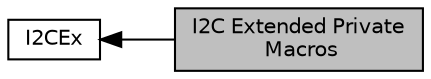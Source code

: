 digraph "I2C Extended Private Macros"
{
  edge [fontname="Helvetica",fontsize="10",labelfontname="Helvetica",labelfontsize="10"];
  node [fontname="Helvetica",fontsize="10",shape=box];
  rankdir=LR;
  Node2 [label="I2CEx",height=0.2,width=0.4,color="black", fillcolor="white", style="filled",URL="$group___i2_c_ex.html",tooltip="I2C Extended HAL module driver."];
  Node1 [label="I2C Extended Private\l Macros",height=0.2,width=0.4,color="black", fillcolor="grey75", style="filled", fontcolor="black",tooltip=" "];
  Node2->Node1 [shape=plaintext, dir="back", style="solid"];
}
